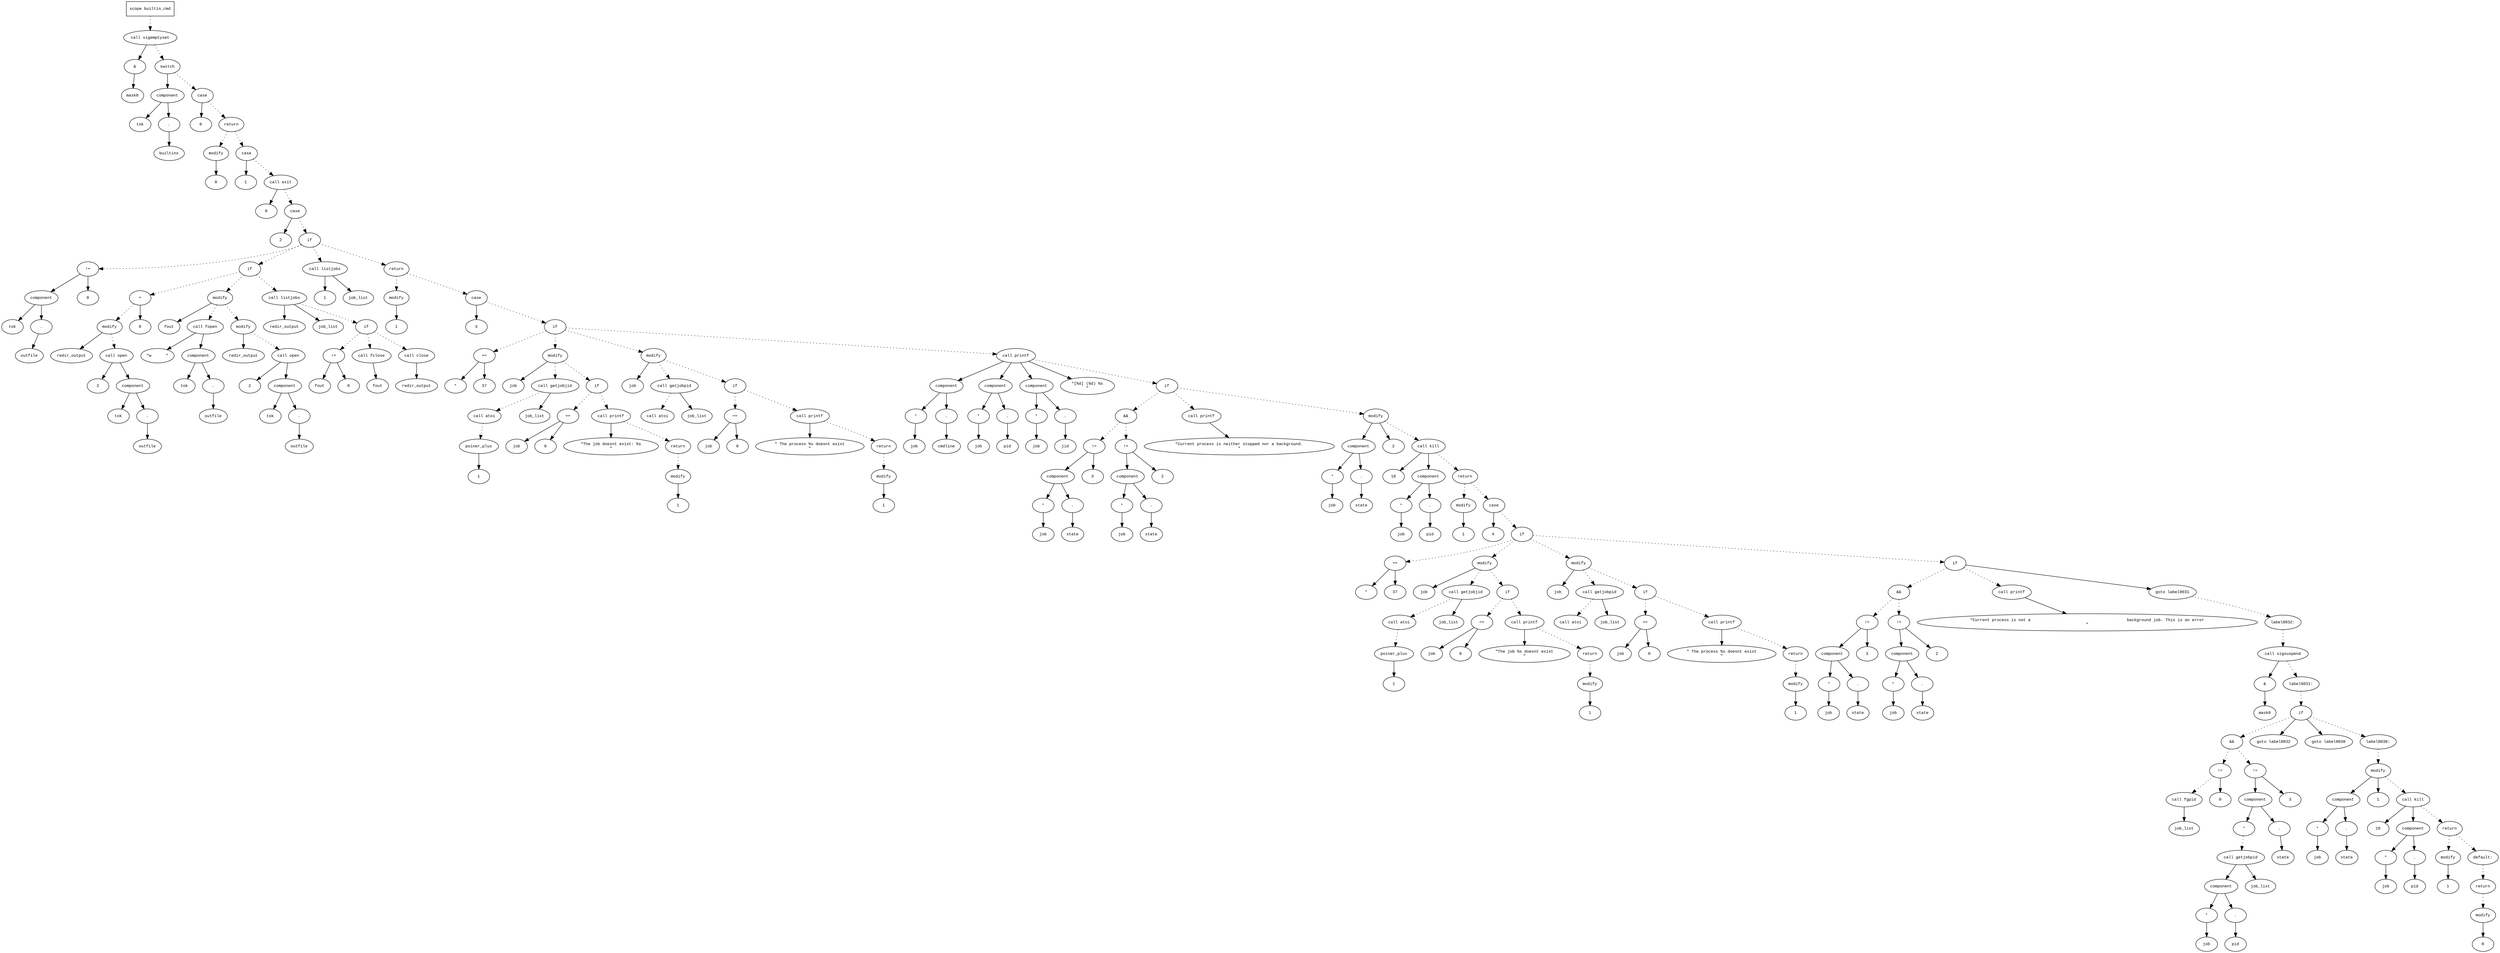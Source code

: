 digraph AST {
  graph [fontname="Times New Roman",fontsize=10];
  node  [fontname="Courier New",fontsize=10];
  edge  [fontname="Times New Roman",fontsize=10];

  node1 [label="scope builtin_cmd",shape=box];
  node2 [label="call sigemptyset",shape=ellipse];
  node3 [label="&",shape=ellipse];
  node2 -> node3;
  node4 [label="mask0",shape=ellipse];
  node3 -> node4;
  node1 -> node2 [style=dotted];
  node5 [label="switch",shape=ellipse];
  node6 [label="component",shape=ellipse];
  node5 -> node6;
  node7 [label="tok",shape=ellipse];
  node6 -> node7;
  node8 [label=".",shape=ellipse];
  node6 -> node8;
  node9 [label="builtins",shape=ellipse];
  node8 -> node9;
  node10 [label="case",shape=ellipse];
  node11 [label="0",shape=ellipse];
  node10 -> node11;
  node5 -> node10 [style=dotted];
  node12 [label="return",shape=ellipse];
  node13 [label="modify",shape=ellipse];
  node14 [label="0",shape=ellipse];
  node13 -> node14;
  node12 -> node13 [style=dotted];
  node10 -> node12 [style=dotted];
  node15 [label="case",shape=ellipse];
  node16 [label="1",shape=ellipse];
  node15 -> node16;
  node12 -> node15 [style=dotted];
  node17 [label="call exit",shape=ellipse];
  node18 [label="0",shape=ellipse];
  node17 -> node18;
  node15 -> node17 [style=dotted];
  node19 [label="case",shape=ellipse];
  node20 [label="2",shape=ellipse];
  node19 -> node20;
  node17 -> node19 [style=dotted];
  node21 [label="if",shape=ellipse];
  node19 -> node21 [style=dotted];
  node22 [label="!=",shape=ellipse];
  node23 [label="component",shape=ellipse];
  node22 -> node23;
  node24 [label="tok",shape=ellipse];
  node23 -> node24;
  node25 [label=".",shape=ellipse];
  node23 -> node25;
  node26 [label="outfile",shape=ellipse];
  node25 -> node26;
  node27 [label="0",shape=ellipse];
  node22 -> node27;
  node21 -> node22 [style=dotted];
  node28 [label="if",shape=ellipse];
  node21 -> node28 [style=dotted];
  node29 [label="<",shape=ellipse];
  node30 [label="modify",shape=ellipse];
  node31 [label="redir_output",shape=ellipse];
  node30 -> node31;
  node32 [label="call open",shape=ellipse];
  node33 [label="2",shape=ellipse];
  node32 -> node33;
  node34 [label="component",shape=ellipse];
  node32 -> node34;
  node35 [label="tok",shape=ellipse];
  node34 -> node35;
  node36 [label=".",shape=ellipse];
  node34 -> node36;
  node37 [label="outfile",shape=ellipse];
  node36 -> node37;
  node30 -> node32 [style=dotted];
  node29 -> node30 [style=dotted];
  node38 [label="0",shape=ellipse];
  node29 -> node38;
  node28 -> node29 [style=dotted];
  node39 [label="modify",shape=ellipse];
  node40 [label="fout",shape=ellipse];
  node39 -> node40;
  node41 [label="call fopen",shape=ellipse];
  node42 [label="\"w      \"",shape=ellipse];
  node41 -> node42;
  node43 [label="component",shape=ellipse];
  node41 -> node43;
  node44 [label="tok",shape=ellipse];
  node43 -> node44;
  node45 [label=".",shape=ellipse];
  node43 -> node45;
  node46 [label="outfile",shape=ellipse];
  node45 -> node46;
  node39 -> node41 [style=dotted];
  node28 -> node39 [style=dotted];
  node47 [label="modify",shape=ellipse];
  node48 [label="redir_output",shape=ellipse];
  node47 -> node48;
  node49 [label="call open",shape=ellipse];
  node50 [label="2",shape=ellipse];
  node49 -> node50;
  node51 [label="component",shape=ellipse];
  node49 -> node51;
  node52 [label="tok",shape=ellipse];
  node51 -> node52;
  node53 [label=".",shape=ellipse];
  node51 -> node53;
  node54 [label="outfile",shape=ellipse];
  node53 -> node54;
  node47 -> node49 [style=dotted];
  node39 -> node47 [style=dotted];
  node55 [label="call listjobs",shape=ellipse];
  node56 [label="redir_output",shape=ellipse];
  node55 -> node56;
  node57 [label="job_list",shape=ellipse];
  node55 -> node57;
  node28 -> node55 [style=dotted];
  node58 [label="if",shape=ellipse];
  node55 -> node58 [style=dotted];
  node59 [label="!=",shape=ellipse];
  node60 [label="fout",shape=ellipse];
  node59 -> node60;
  node61 [label="0",shape=ellipse];
  node59 -> node61;
  node58 -> node59 [style=dotted];
  node62 [label="call fclose",shape=ellipse];
  node63 [label="fout",shape=ellipse];
  node62 -> node63;
  node58 -> node62 [style=dotted];
  node64 [label="call close",shape=ellipse];
  node65 [label="redir_output",shape=ellipse];
  node64 -> node65;
  node58 -> node64 [style=dotted];
  node66 [label="call listjobs",shape=ellipse];
  node67 [label="1",shape=ellipse];
  node66 -> node67;
  node68 [label="job_list",shape=ellipse];
  node66 -> node68;
  node21 -> node66 [style=dotted];
  node69 [label="return",shape=ellipse];
  node70 [label="modify",shape=ellipse];
  node71 [label="1",shape=ellipse];
  node70 -> node71;
  node69 -> node70 [style=dotted];
  node21 -> node69 [style=dotted];
  node72 [label="case",shape=ellipse];
  node73 [label="3",shape=ellipse];
  node72 -> node73;
  node69 -> node72 [style=dotted];
  node74 [label="if",shape=ellipse];
  node72 -> node74 [style=dotted];
  node75 [label="==",shape=ellipse];
  node76 [label="*",shape=ellipse];
  node75 -> node76;
  node77 [label="37",shape=ellipse];
  node75 -> node77;
  node74 -> node75 [style=dotted];
  node78 [label="modify",shape=ellipse];
  node79 [label="job",shape=ellipse];
  node78 -> node79;
  node80 [label="call getjobjid",shape=ellipse];
  node81 [label="call atoi",shape=ellipse];
  node82 [label="poiner_plus",shape=ellipse];
  node83 [label="1",shape=ellipse];
  node82 -> node83;
  node81 -> node82 [style=dotted];
  node80 -> node81 [style=dotted];
  node84 [label="job_list",shape=ellipse];
  node80 -> node84;
  node78 -> node80 [style=dotted];
  node74 -> node78 [style=dotted];
  node85 [label="if",shape=ellipse];
  node78 -> node85 [style=dotted];
  node86 [label="==",shape=ellipse];
  node87 [label="job",shape=ellipse];
  node86 -> node87;
  node88 [label="0",shape=ellipse];
  node86 -> node88;
  node85 -> node86 [style=dotted];
  node89 [label="call printf",shape=ellipse];
  node90 [label="\"The job doesnt exist: %s
\"",shape=ellipse];
  node89 -> node90;
  node85 -> node89 [style=dotted];
  node91 [label="return",shape=ellipse];
  node92 [label="modify",shape=ellipse];
  node93 [label="1",shape=ellipse];
  node92 -> node93;
  node91 -> node92 [style=dotted];
  node89 -> node91 [style=dotted];
  node94 [label="modify",shape=ellipse];
  node95 [label="job",shape=ellipse];
  node94 -> node95;
  node96 [label="call getjobpid",shape=ellipse];
  node97 [label="call atoi",shape=ellipse];
  node96 -> node97 [style=dotted];
  node98 [label="job_list",shape=ellipse];
  node96 -> node98;
  node94 -> node96 [style=dotted];
  node74 -> node94 [style=dotted];
  node99 [label="if",shape=ellipse];
  node94 -> node99 [style=dotted];
  node100 [label="==",shape=ellipse];
  node101 [label="job",shape=ellipse];
  node100 -> node101;
  node102 [label="0",shape=ellipse];
  node100 -> node102;
  node99 -> node100 [style=dotted];
  node103 [label="call printf",shape=ellipse];
  node104 [label="\" The process %s doesnt exist
\"",shape=ellipse];
  node103 -> node104;
  node99 -> node103 [style=dotted];
  node105 [label="return",shape=ellipse];
  node106 [label="modify",shape=ellipse];
  node107 [label="1",shape=ellipse];
  node106 -> node107;
  node105 -> node106 [style=dotted];
  node103 -> node105 [style=dotted];
  node108 [label="call printf",shape=ellipse];
  node109 [label="component",shape=ellipse];
  node108 -> node109;
  node110 [label="*",shape=ellipse];
  node111 [label="job",shape=ellipse];
  node110 -> node111;
  node109 -> node110;
  node112 [label=".",shape=ellipse];
  node109 -> node112;
  node113 [label="cmdline",shape=ellipse];
  node112 -> node113;
  node114 [label="component",shape=ellipse];
  node108 -> node114;
  node115 [label="*",shape=ellipse];
  node116 [label="job",shape=ellipse];
  node115 -> node116;
  node114 -> node115;
  node117 [label=".",shape=ellipse];
  node114 -> node117;
  node118 [label="pid",shape=ellipse];
  node117 -> node118;
  node119 [label="component",shape=ellipse];
  node108 -> node119;
  node120 [label="*",shape=ellipse];
  node121 [label="job",shape=ellipse];
  node120 -> node121;
  node119 -> node120;
  node122 [label=".",shape=ellipse];
  node119 -> node122;
  node123 [label="jid",shape=ellipse];
  node122 -> node123;
  node124 [label="\"[%d] (%d) %s
\"",shape=ellipse];
  node108 -> node124;
  node74 -> node108 [style=dotted];
  node125 [label="if",shape=ellipse];
  node108 -> node125 [style=dotted];
  node126 [label="&&",shape=ellipse];
  node127 [label="!=",shape=ellipse];
  node128 [label="component",shape=ellipse];
  node127 -> node128;
  node129 [label="*",shape=ellipse];
  node130 [label="job",shape=ellipse];
  node129 -> node130;
  node128 -> node129;
  node131 [label=".",shape=ellipse];
  node128 -> node131;
  node132 [label="state",shape=ellipse];
  node131 -> node132;
  node133 [label="3",shape=ellipse];
  node127 -> node133;
  node126 -> node127 [style=dotted];
  node134 [label="!=",shape=ellipse];
  node135 [label="component",shape=ellipse];
  node134 -> node135;
  node136 [label="*",shape=ellipse];
  node137 [label="job",shape=ellipse];
  node136 -> node137;
  node135 -> node136;
  node138 [label=".",shape=ellipse];
  node135 -> node138;
  node139 [label="state",shape=ellipse];
  node138 -> node139;
  node140 [label="2",shape=ellipse];
  node134 -> node140;
  node126 -> node134 [style=dotted];
  node125 -> node126 [style=dotted];
  node141 [label="call printf",shape=ellipse];
  node142 [label="\"Current process is neither stopped nor a background.
\"",shape=ellipse];
  node141 -> node142;
  node125 -> node141 [style=dotted];
  node143 [label="modify",shape=ellipse];
  node144 [label="component",shape=ellipse];
  node143 -> node144;
  node145 [label="*",shape=ellipse];
  node146 [label="job",shape=ellipse];
  node145 -> node146;
  node144 -> node145;
  node147 [label=".",shape=ellipse];
  node144 -> node147;
  node148 [label="state",shape=ellipse];
  node147 -> node148;
  node149 [label="2",shape=ellipse];
  node143 -> node149;
  node125 -> node143 [style=dotted];
  node150 [label="call kill",shape=ellipse];
  node151 [label="18",shape=ellipse];
  node150 -> node151;
  node152 [label="component",shape=ellipse];
  node150 -> node152;
  node153 [label="*",shape=ellipse];
  node154 [label="job",shape=ellipse];
  node153 -> node154;
  node152 -> node153;
  node155 [label=".",shape=ellipse];
  node152 -> node155;
  node156 [label="pid",shape=ellipse];
  node155 -> node156;
  node143 -> node150 [style=dotted];
  node157 [label="return",shape=ellipse];
  node158 [label="modify",shape=ellipse];
  node159 [label="1",shape=ellipse];
  node158 -> node159;
  node157 -> node158 [style=dotted];
  node150 -> node157 [style=dotted];
  node160 [label="case",shape=ellipse];
  node161 [label="4",shape=ellipse];
  node160 -> node161;
  node157 -> node160 [style=dotted];
  node162 [label="if",shape=ellipse];
  node160 -> node162 [style=dotted];
  node163 [label="==",shape=ellipse];
  node164 [label="*",shape=ellipse];
  node163 -> node164;
  node165 [label="37",shape=ellipse];
  node163 -> node165;
  node162 -> node163 [style=dotted];
  node166 [label="modify",shape=ellipse];
  node167 [label="job",shape=ellipse];
  node166 -> node167;
  node168 [label="call getjobjid",shape=ellipse];
  node169 [label="call atoi",shape=ellipse];
  node170 [label="poiner_plus",shape=ellipse];
  node171 [label="1",shape=ellipse];
  node170 -> node171;
  node169 -> node170 [style=dotted];
  node168 -> node169 [style=dotted];
  node172 [label="job_list",shape=ellipse];
  node168 -> node172;
  node166 -> node168 [style=dotted];
  node162 -> node166 [style=dotted];
  node173 [label="if",shape=ellipse];
  node166 -> node173 [style=dotted];
  node174 [label="==",shape=ellipse];
  node175 [label="job",shape=ellipse];
  node174 -> node175;
  node176 [label="0",shape=ellipse];
  node174 -> node176;
  node173 -> node174 [style=dotted];
  node177 [label="call printf",shape=ellipse];
  node178 [label="\"The job %s doesnt exist
\"",shape=ellipse];
  node177 -> node178;
  node173 -> node177 [style=dotted];
  node179 [label="return",shape=ellipse];
  node180 [label="modify",shape=ellipse];
  node181 [label="1",shape=ellipse];
  node180 -> node181;
  node179 -> node180 [style=dotted];
  node177 -> node179 [style=dotted];
  node182 [label="modify",shape=ellipse];
  node183 [label="job",shape=ellipse];
  node182 -> node183;
  node184 [label="call getjobpid",shape=ellipse];
  node185 [label="call atoi",shape=ellipse];
  node184 -> node185 [style=dotted];
  node186 [label="job_list",shape=ellipse];
  node184 -> node186;
  node182 -> node184 [style=dotted];
  node162 -> node182 [style=dotted];
  node187 [label="if",shape=ellipse];
  node182 -> node187 [style=dotted];
  node188 [label="==",shape=ellipse];
  node189 [label="job",shape=ellipse];
  node188 -> node189;
  node190 [label="0",shape=ellipse];
  node188 -> node190;
  node187 -> node188 [style=dotted];
  node191 [label="call printf",shape=ellipse];
  node192 [label="\" The process %s doesnt exist
\"",shape=ellipse];
  node191 -> node192;
  node187 -> node191 [style=dotted];
  node193 [label="return",shape=ellipse];
  node194 [label="modify",shape=ellipse];
  node195 [label="1",shape=ellipse];
  node194 -> node195;
  node193 -> node194 [style=dotted];
  node191 -> node193 [style=dotted];
  node196 [label="if",shape=ellipse];
  node162 -> node196 [style=dotted];
  node197 [label="&&",shape=ellipse];
  node198 [label="!=",shape=ellipse];
  node199 [label="component",shape=ellipse];
  node198 -> node199;
  node200 [label="*",shape=ellipse];
  node201 [label="job",shape=ellipse];
  node200 -> node201;
  node199 -> node200;
  node202 [label=".",shape=ellipse];
  node199 -> node202;
  node203 [label="state",shape=ellipse];
  node202 -> node203;
  node204 [label="3",shape=ellipse];
  node198 -> node204;
  node197 -> node198 [style=dotted];
  node205 [label="!=",shape=ellipse];
  node206 [label="component",shape=ellipse];
  node205 -> node206;
  node207 [label="*",shape=ellipse];
  node208 [label="job",shape=ellipse];
  node207 -> node208;
  node206 -> node207;
  node209 [label=".",shape=ellipse];
  node206 -> node209;
  node210 [label="state",shape=ellipse];
  node209 -> node210;
  node211 [label="2",shape=ellipse];
  node205 -> node211;
  node197 -> node205 [style=dotted];
  node196 -> node197 [style=dotted];
  node212 [label="call printf",shape=ellipse];
  node213 [label="\"Current process is not a                                        background job. This is an error
\"",shape=ellipse];
  node212 -> node213;
  node196 -> node212 [style=dotted];
  node214 [label="goto label8031",shape=ellipse];
  node196 -> node214;
  node215 [label="label8032:",shape=ellipse];
  node214 -> node215 [style=dotted];
  node216 [label="call sigsuspend",shape=ellipse];
  node217 [label="&",shape=ellipse];
  node216 -> node217;
  node218 [label="mask0",shape=ellipse];
  node217 -> node218;
  node215 -> node216 [style=dotted];
  node219 [label="label8031:",shape=ellipse];
  node216 -> node219 [style=dotted];
  node220 [label="if",shape=ellipse];
  node219 -> node220 [style=dotted];
  node221 [label="&&",shape=ellipse];
  node222 [label="!=",shape=ellipse];
  node223 [label="call fgpid",shape=ellipse];
  node224 [label="job_list",shape=ellipse];
  node223 -> node224;
  node222 -> node223 [style=dotted];
  node225 [label="0",shape=ellipse];
  node222 -> node225;
  node221 -> node222 [style=dotted];
  node226 [label="!=",shape=ellipse];
  node227 [label="component",shape=ellipse];
  node226 -> node227;
  node228 [label="*",shape=ellipse];
  node229 [label="call getjobpid",shape=ellipse];
  node230 [label="component",shape=ellipse];
  node229 -> node230;
  node231 [label="*",shape=ellipse];
  node232 [label="job",shape=ellipse];
  node231 -> node232;
  node230 -> node231;
  node233 [label=".",shape=ellipse];
  node230 -> node233;
  node234 [label="pid",shape=ellipse];
  node233 -> node234;
  node235 [label="job_list",shape=ellipse];
  node229 -> node235;
  node228 -> node229 [style=dotted];
  node227 -> node228;
  node236 [label=".",shape=ellipse];
  node227 -> node236;
  node237 [label="state",shape=ellipse];
  node236 -> node237;
  node238 [label="3",shape=ellipse];
  node226 -> node238;
  node221 -> node226 [style=dotted];
  node220 -> node221 [style=dotted];
  node239 [label="goto label8032",shape=ellipse];
  node220 -> node239;
  node240 [label="goto label8038",shape=ellipse];
  node220 -> node240;
  node241 [label="label8038:",shape=ellipse];
  node220 -> node241 [style=dotted];
  node242 [label="modify",shape=ellipse];
  node243 [label="component",shape=ellipse];
  node242 -> node243;
  node244 [label="*",shape=ellipse];
  node245 [label="job",shape=ellipse];
  node244 -> node245;
  node243 -> node244;
  node246 [label=".",shape=ellipse];
  node243 -> node246;
  node247 [label="state",shape=ellipse];
  node246 -> node247;
  node248 [label="1",shape=ellipse];
  node242 -> node248;
  node241 -> node242 [style=dotted];
  node249 [label="call kill",shape=ellipse];
  node250 [label="18",shape=ellipse];
  node249 -> node250;
  node251 [label="component",shape=ellipse];
  node249 -> node251;
  node252 [label="*",shape=ellipse];
  node253 [label="job",shape=ellipse];
  node252 -> node253;
  node251 -> node252;
  node254 [label=".",shape=ellipse];
  node251 -> node254;
  node255 [label="pid",shape=ellipse];
  node254 -> node255;
  node242 -> node249 [style=dotted];
  node256 [label="return",shape=ellipse];
  node257 [label="modify",shape=ellipse];
  node258 [label="1",shape=ellipse];
  node257 -> node258;
  node256 -> node257 [style=dotted];
  node249 -> node256 [style=dotted];
  node259 [label="default:",shape=ellipse];
  node256 -> node259 [style=dotted];
  node260 [label="return",shape=ellipse];
  node261 [label="modify",shape=ellipse];
  node262 [label="0",shape=ellipse];
  node261 -> node262;
  node260 -> node261 [style=dotted];
  node259 -> node260 [style=dotted];
  node2 -> node5 [style=dotted];
} 